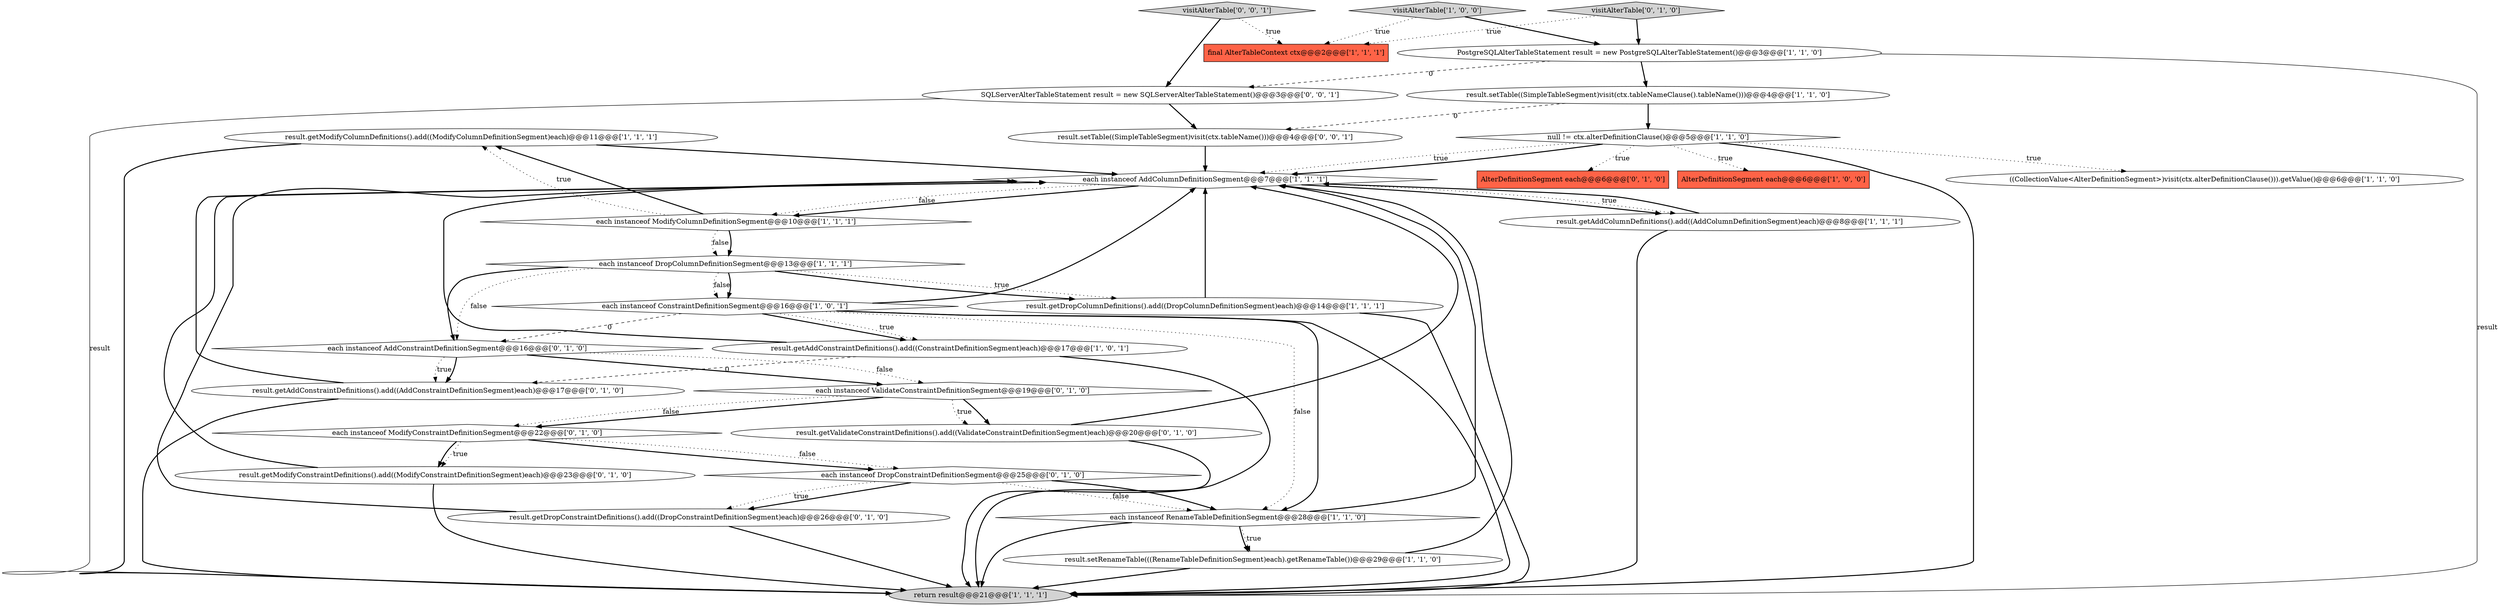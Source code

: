 digraph {
6 [style = filled, label = "result.getModifyColumnDefinitions().add((ModifyColumnDefinitionSegment)each)@@@11@@@['1', '1', '1']", fillcolor = white, shape = ellipse image = "AAA0AAABBB1BBB"];
29 [style = filled, label = "result.setTable((SimpleTableSegment)visit(ctx.tableName()))@@@4@@@['0', '0', '1']", fillcolor = white, shape = ellipse image = "AAA0AAABBB3BBB"];
1 [style = filled, label = "result.getDropColumnDefinitions().add((DropColumnDefinitionSegment)each)@@@14@@@['1', '1', '1']", fillcolor = white, shape = ellipse image = "AAA0AAABBB1BBB"];
0 [style = filled, label = "null != ctx.alterDefinitionClause()@@@5@@@['1', '1', '0']", fillcolor = white, shape = diamond image = "AAA0AAABBB1BBB"];
16 [style = filled, label = "((CollectionValue<AlterDefinitionSegment>)visit(ctx.alterDefinitionClause())).getValue()@@@6@@@['1', '1', '0']", fillcolor = white, shape = ellipse image = "AAA0AAABBB1BBB"];
3 [style = filled, label = "each instanceof ConstraintDefinitionSegment@@@16@@@['1', '0', '1']", fillcolor = white, shape = diamond image = "AAA0AAABBB1BBB"];
26 [style = filled, label = "each instanceof ValidateConstraintDefinitionSegment@@@19@@@['0', '1', '0']", fillcolor = white, shape = diamond image = "AAA1AAABBB2BBB"];
7 [style = filled, label = "result.setRenameTable(((RenameTableDefinitionSegment)each).getRenameTable())@@@29@@@['1', '1', '0']", fillcolor = white, shape = ellipse image = "AAA0AAABBB1BBB"];
20 [style = filled, label = "result.getModifyConstraintDefinitions().add((ModifyConstraintDefinitionSegment)each)@@@23@@@['0', '1', '0']", fillcolor = white, shape = ellipse image = "AAA1AAABBB2BBB"];
21 [style = filled, label = "each instanceof DropConstraintDefinitionSegment@@@25@@@['0', '1', '0']", fillcolor = white, shape = diamond image = "AAA1AAABBB2BBB"];
4 [style = filled, label = "PostgreSQLAlterTableStatement result = new PostgreSQLAlterTableStatement()@@@3@@@['1', '1', '0']", fillcolor = white, shape = ellipse image = "AAA0AAABBB1BBB"];
13 [style = filled, label = "each instanceof DropColumnDefinitionSegment@@@13@@@['1', '1', '1']", fillcolor = white, shape = diamond image = "AAA0AAABBB1BBB"];
17 [style = filled, label = "each instanceof ModifyColumnDefinitionSegment@@@10@@@['1', '1', '1']", fillcolor = white, shape = diamond image = "AAA0AAABBB1BBB"];
10 [style = filled, label = "each instanceof AddColumnDefinitionSegment@@@7@@@['1', '1', '1']", fillcolor = white, shape = diamond image = "AAA0AAABBB1BBB"];
11 [style = filled, label = "each instanceof RenameTableDefinitionSegment@@@28@@@['1', '1', '0']", fillcolor = white, shape = diamond image = "AAA0AAABBB1BBB"];
14 [style = filled, label = "final AlterTableContext ctx@@@2@@@['1', '1', '1']", fillcolor = tomato, shape = box image = "AAA0AAABBB1BBB"];
23 [style = filled, label = "AlterDefinitionSegment each@@@6@@@['0', '1', '0']", fillcolor = tomato, shape = box image = "AAA0AAABBB2BBB"];
30 [style = filled, label = "visitAlterTable['0', '0', '1']", fillcolor = lightgray, shape = diamond image = "AAA0AAABBB3BBB"];
5 [style = filled, label = "AlterDefinitionSegment each@@@6@@@['1', '0', '0']", fillcolor = tomato, shape = box image = "AAA0AAABBB1BBB"];
24 [style = filled, label = "visitAlterTable['0', '1', '0']", fillcolor = lightgray, shape = diamond image = "AAA0AAABBB2BBB"];
15 [style = filled, label = "return result@@@21@@@['1', '1', '1']", fillcolor = lightgray, shape = ellipse image = "AAA0AAABBB1BBB"];
28 [style = filled, label = "SQLServerAlterTableStatement result = new SQLServerAlterTableStatement()@@@3@@@['0', '0', '1']", fillcolor = white, shape = ellipse image = "AAA0AAABBB3BBB"];
12 [style = filled, label = "result.setTable((SimpleTableSegment)visit(ctx.tableNameClause().tableName()))@@@4@@@['1', '1', '0']", fillcolor = white, shape = ellipse image = "AAA0AAABBB1BBB"];
2 [style = filled, label = "result.getAddConstraintDefinitions().add((ConstraintDefinitionSegment)each)@@@17@@@['1', '0', '1']", fillcolor = white, shape = ellipse image = "AAA0AAABBB1BBB"];
18 [style = filled, label = "result.getAddConstraintDefinitions().add((AddConstraintDefinitionSegment)each)@@@17@@@['0', '1', '0']", fillcolor = white, shape = ellipse image = "AAA1AAABBB2BBB"];
19 [style = filled, label = "result.getValidateConstraintDefinitions().add((ValidateConstraintDefinitionSegment)each)@@@20@@@['0', '1', '0']", fillcolor = white, shape = ellipse image = "AAA1AAABBB2BBB"];
8 [style = filled, label = "visitAlterTable['1', '0', '0']", fillcolor = lightgray, shape = diamond image = "AAA0AAABBB1BBB"];
9 [style = filled, label = "result.getAddColumnDefinitions().add((AddColumnDefinitionSegment)each)@@@8@@@['1', '1', '1']", fillcolor = white, shape = ellipse image = "AAA0AAABBB1BBB"];
22 [style = filled, label = "each instanceof ModifyConstraintDefinitionSegment@@@22@@@['0', '1', '0']", fillcolor = white, shape = diamond image = "AAA1AAABBB2BBB"];
25 [style = filled, label = "each instanceof AddConstraintDefinitionSegment@@@16@@@['0', '1', '0']", fillcolor = white, shape = diamond image = "AAA1AAABBB2BBB"];
27 [style = filled, label = "result.getDropConstraintDefinitions().add((DropConstraintDefinitionSegment)each)@@@26@@@['0', '1', '0']", fillcolor = white, shape = ellipse image = "AAA1AAABBB2BBB"];
0->10 [style = dotted, label="true"];
0->23 [style = dotted, label="true"];
12->0 [style = bold, label=""];
26->22 [style = bold, label=""];
21->11 [style = bold, label=""];
3->10 [style = bold, label=""];
0->16 [style = dotted, label="true"];
3->11 [style = bold, label=""];
19->10 [style = bold, label=""];
25->18 [style = dotted, label="true"];
1->10 [style = bold, label=""];
13->1 [style = dotted, label="true"];
28->15 [style = solid, label="result"];
20->10 [style = bold, label=""];
8->4 [style = bold, label=""];
10->17 [style = bold, label=""];
24->14 [style = dotted, label="true"];
3->2 [style = bold, label=""];
6->15 [style = bold, label=""];
7->10 [style = bold, label=""];
22->21 [style = dotted, label="false"];
4->28 [style = dashed, label="0"];
10->9 [style = bold, label=""];
13->25 [style = bold, label=""];
25->26 [style = bold, label=""];
20->15 [style = bold, label=""];
24->4 [style = bold, label=""];
22->20 [style = dotted, label="true"];
21->11 [style = dotted, label="false"];
9->15 [style = bold, label=""];
19->15 [style = bold, label=""];
2->18 [style = dashed, label="0"];
10->17 [style = dotted, label="false"];
2->10 [style = bold, label=""];
11->15 [style = bold, label=""];
27->15 [style = bold, label=""];
22->20 [style = bold, label=""];
11->7 [style = dotted, label="true"];
25->18 [style = bold, label=""];
3->11 [style = dotted, label="false"];
30->14 [style = dotted, label="true"];
3->25 [style = dashed, label="0"];
11->7 [style = bold, label=""];
6->10 [style = bold, label=""];
26->19 [style = bold, label=""];
0->10 [style = bold, label=""];
0->5 [style = dotted, label="true"];
26->22 [style = dotted, label="false"];
0->15 [style = bold, label=""];
11->10 [style = bold, label=""];
13->3 [style = dotted, label="false"];
17->6 [style = bold, label=""];
13->25 [style = dotted, label="false"];
25->26 [style = dotted, label="false"];
12->29 [style = dashed, label="0"];
17->13 [style = bold, label=""];
18->10 [style = bold, label=""];
27->10 [style = bold, label=""];
3->2 [style = dotted, label="true"];
17->13 [style = dotted, label="false"];
4->12 [style = bold, label=""];
1->15 [style = bold, label=""];
3->15 [style = bold, label=""];
21->27 [style = bold, label=""];
29->10 [style = bold, label=""];
17->6 [style = dotted, label="true"];
13->1 [style = bold, label=""];
13->3 [style = bold, label=""];
30->28 [style = bold, label=""];
8->14 [style = dotted, label="true"];
21->27 [style = dotted, label="true"];
7->15 [style = bold, label=""];
4->15 [style = solid, label="result"];
22->21 [style = bold, label=""];
26->19 [style = dotted, label="true"];
2->15 [style = bold, label=""];
10->9 [style = dotted, label="true"];
28->29 [style = bold, label=""];
9->10 [style = bold, label=""];
18->15 [style = bold, label=""];
}
